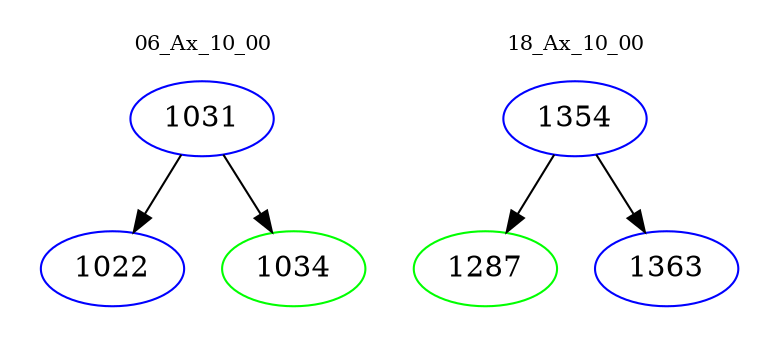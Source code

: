 digraph{
subgraph cluster_0 {
color = white
label = "06_Ax_10_00";
fontsize=10;
T0_1031 [label="1031", color="blue"]
T0_1031 -> T0_1022 [color="black"]
T0_1022 [label="1022", color="blue"]
T0_1031 -> T0_1034 [color="black"]
T0_1034 [label="1034", color="green"]
}
subgraph cluster_1 {
color = white
label = "18_Ax_10_00";
fontsize=10;
T1_1354 [label="1354", color="blue"]
T1_1354 -> T1_1287 [color="black"]
T1_1287 [label="1287", color="green"]
T1_1354 -> T1_1363 [color="black"]
T1_1363 [label="1363", color="blue"]
}
}
